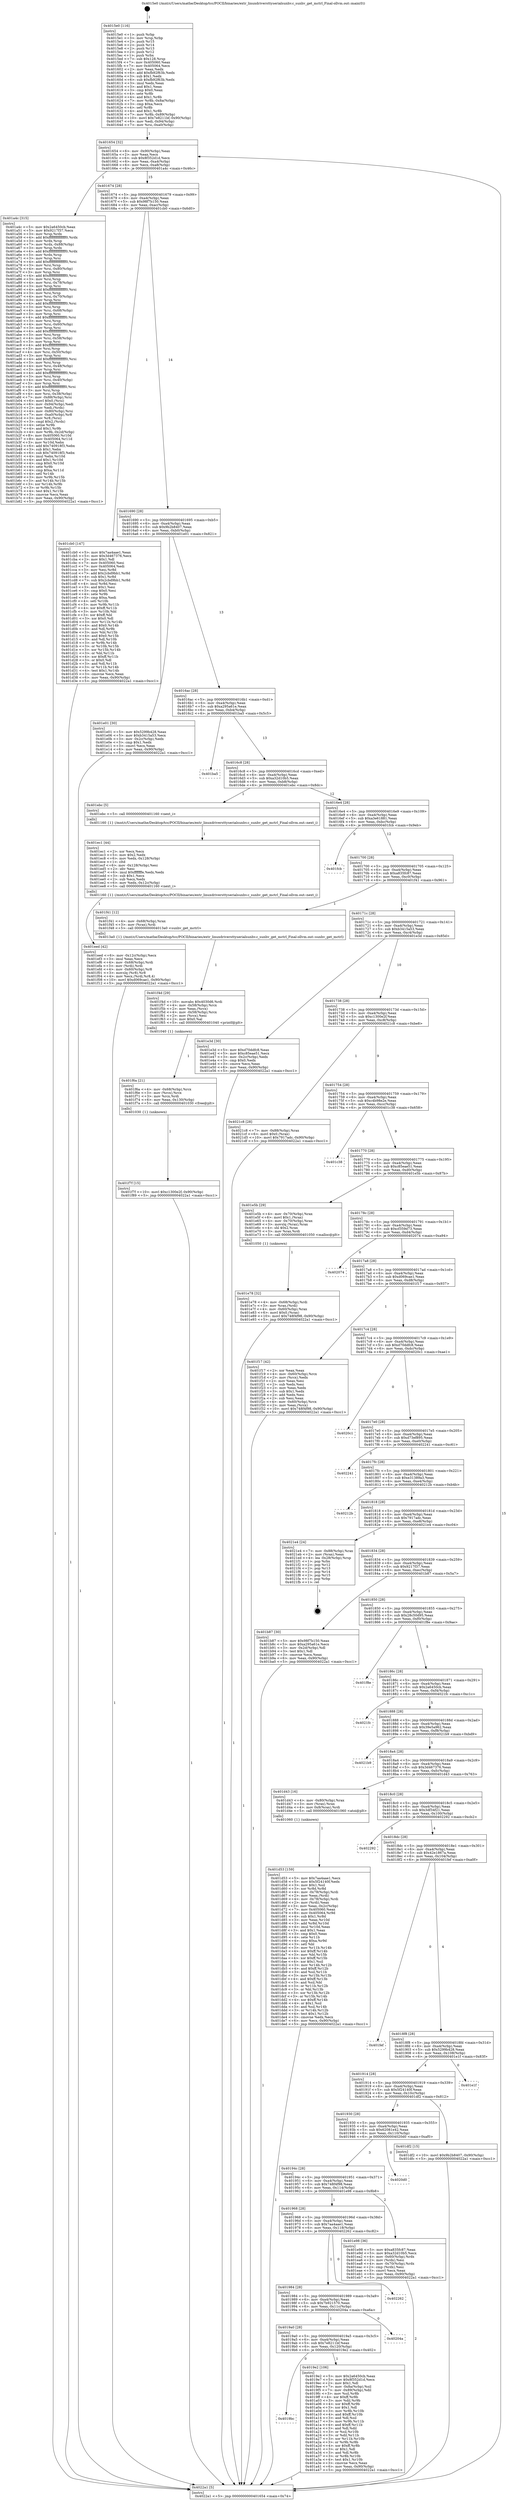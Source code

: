 digraph "0x4015e0" {
  label = "0x4015e0 (/mnt/c/Users/mathe/Desktop/tcc/POCII/binaries/extr_linuxdriversttyserialsunhv.c_sunhv_get_mctrl_Final-ollvm.out::main(0))"
  labelloc = "t"
  node[shape=record]

  Entry [label="",width=0.3,height=0.3,shape=circle,fillcolor=black,style=filled]
  "0x401654" [label="{
     0x401654 [32]\l
     | [instrs]\l
     &nbsp;&nbsp;0x401654 \<+6\>: mov -0x90(%rbp),%eax\l
     &nbsp;&nbsp;0x40165a \<+2\>: mov %eax,%ecx\l
     &nbsp;&nbsp;0x40165c \<+6\>: sub $0x8f352d1d,%ecx\l
     &nbsp;&nbsp;0x401662 \<+6\>: mov %eax,-0xa4(%rbp)\l
     &nbsp;&nbsp;0x401668 \<+6\>: mov %ecx,-0xa8(%rbp)\l
     &nbsp;&nbsp;0x40166e \<+6\>: je 0000000000401a4c \<main+0x46c\>\l
  }"]
  "0x401a4c" [label="{
     0x401a4c [315]\l
     | [instrs]\l
     &nbsp;&nbsp;0x401a4c \<+5\>: mov $0x2a6450cb,%eax\l
     &nbsp;&nbsp;0x401a51 \<+5\>: mov $0x9217f37,%ecx\l
     &nbsp;&nbsp;0x401a56 \<+3\>: mov %rsp,%rdx\l
     &nbsp;&nbsp;0x401a59 \<+4\>: add $0xfffffffffffffff0,%rdx\l
     &nbsp;&nbsp;0x401a5d \<+3\>: mov %rdx,%rsp\l
     &nbsp;&nbsp;0x401a60 \<+7\>: mov %rdx,-0x88(%rbp)\l
     &nbsp;&nbsp;0x401a67 \<+3\>: mov %rsp,%rdx\l
     &nbsp;&nbsp;0x401a6a \<+4\>: add $0xfffffffffffffff0,%rdx\l
     &nbsp;&nbsp;0x401a6e \<+3\>: mov %rdx,%rsp\l
     &nbsp;&nbsp;0x401a71 \<+3\>: mov %rsp,%rsi\l
     &nbsp;&nbsp;0x401a74 \<+4\>: add $0xfffffffffffffff0,%rsi\l
     &nbsp;&nbsp;0x401a78 \<+3\>: mov %rsi,%rsp\l
     &nbsp;&nbsp;0x401a7b \<+4\>: mov %rsi,-0x80(%rbp)\l
     &nbsp;&nbsp;0x401a7f \<+3\>: mov %rsp,%rsi\l
     &nbsp;&nbsp;0x401a82 \<+4\>: add $0xfffffffffffffff0,%rsi\l
     &nbsp;&nbsp;0x401a86 \<+3\>: mov %rsi,%rsp\l
     &nbsp;&nbsp;0x401a89 \<+4\>: mov %rsi,-0x78(%rbp)\l
     &nbsp;&nbsp;0x401a8d \<+3\>: mov %rsp,%rsi\l
     &nbsp;&nbsp;0x401a90 \<+4\>: add $0xfffffffffffffff0,%rsi\l
     &nbsp;&nbsp;0x401a94 \<+3\>: mov %rsi,%rsp\l
     &nbsp;&nbsp;0x401a97 \<+4\>: mov %rsi,-0x70(%rbp)\l
     &nbsp;&nbsp;0x401a9b \<+3\>: mov %rsp,%rsi\l
     &nbsp;&nbsp;0x401a9e \<+4\>: add $0xfffffffffffffff0,%rsi\l
     &nbsp;&nbsp;0x401aa2 \<+3\>: mov %rsi,%rsp\l
     &nbsp;&nbsp;0x401aa5 \<+4\>: mov %rsi,-0x68(%rbp)\l
     &nbsp;&nbsp;0x401aa9 \<+3\>: mov %rsp,%rsi\l
     &nbsp;&nbsp;0x401aac \<+4\>: add $0xfffffffffffffff0,%rsi\l
     &nbsp;&nbsp;0x401ab0 \<+3\>: mov %rsi,%rsp\l
     &nbsp;&nbsp;0x401ab3 \<+4\>: mov %rsi,-0x60(%rbp)\l
     &nbsp;&nbsp;0x401ab7 \<+3\>: mov %rsp,%rsi\l
     &nbsp;&nbsp;0x401aba \<+4\>: add $0xfffffffffffffff0,%rsi\l
     &nbsp;&nbsp;0x401abe \<+3\>: mov %rsi,%rsp\l
     &nbsp;&nbsp;0x401ac1 \<+4\>: mov %rsi,-0x58(%rbp)\l
     &nbsp;&nbsp;0x401ac5 \<+3\>: mov %rsp,%rsi\l
     &nbsp;&nbsp;0x401ac8 \<+4\>: add $0xfffffffffffffff0,%rsi\l
     &nbsp;&nbsp;0x401acc \<+3\>: mov %rsi,%rsp\l
     &nbsp;&nbsp;0x401acf \<+4\>: mov %rsi,-0x50(%rbp)\l
     &nbsp;&nbsp;0x401ad3 \<+3\>: mov %rsp,%rsi\l
     &nbsp;&nbsp;0x401ad6 \<+4\>: add $0xfffffffffffffff0,%rsi\l
     &nbsp;&nbsp;0x401ada \<+3\>: mov %rsi,%rsp\l
     &nbsp;&nbsp;0x401add \<+4\>: mov %rsi,-0x48(%rbp)\l
     &nbsp;&nbsp;0x401ae1 \<+3\>: mov %rsp,%rsi\l
     &nbsp;&nbsp;0x401ae4 \<+4\>: add $0xfffffffffffffff0,%rsi\l
     &nbsp;&nbsp;0x401ae8 \<+3\>: mov %rsi,%rsp\l
     &nbsp;&nbsp;0x401aeb \<+4\>: mov %rsi,-0x40(%rbp)\l
     &nbsp;&nbsp;0x401aef \<+3\>: mov %rsp,%rsi\l
     &nbsp;&nbsp;0x401af2 \<+4\>: add $0xfffffffffffffff0,%rsi\l
     &nbsp;&nbsp;0x401af6 \<+3\>: mov %rsi,%rsp\l
     &nbsp;&nbsp;0x401af9 \<+4\>: mov %rsi,-0x38(%rbp)\l
     &nbsp;&nbsp;0x401afd \<+7\>: mov -0x88(%rbp),%rsi\l
     &nbsp;&nbsp;0x401b04 \<+6\>: movl $0x0,(%rsi)\l
     &nbsp;&nbsp;0x401b0a \<+6\>: mov -0x94(%rbp),%edi\l
     &nbsp;&nbsp;0x401b10 \<+2\>: mov %edi,(%rdx)\l
     &nbsp;&nbsp;0x401b12 \<+4\>: mov -0x80(%rbp),%rsi\l
     &nbsp;&nbsp;0x401b16 \<+7\>: mov -0xa0(%rbp),%r8\l
     &nbsp;&nbsp;0x401b1d \<+3\>: mov %r8,(%rsi)\l
     &nbsp;&nbsp;0x401b20 \<+3\>: cmpl $0x2,(%rdx)\l
     &nbsp;&nbsp;0x401b23 \<+4\>: setne %r9b\l
     &nbsp;&nbsp;0x401b27 \<+4\>: and $0x1,%r9b\l
     &nbsp;&nbsp;0x401b2b \<+4\>: mov %r9b,-0x2d(%rbp)\l
     &nbsp;&nbsp;0x401b2f \<+8\>: mov 0x405060,%r10d\l
     &nbsp;&nbsp;0x401b37 \<+8\>: mov 0x405064,%r11d\l
     &nbsp;&nbsp;0x401b3f \<+3\>: mov %r10d,%ebx\l
     &nbsp;&nbsp;0x401b42 \<+6\>: add $0x740918f3,%ebx\l
     &nbsp;&nbsp;0x401b48 \<+3\>: sub $0x1,%ebx\l
     &nbsp;&nbsp;0x401b4b \<+6\>: sub $0x740918f3,%ebx\l
     &nbsp;&nbsp;0x401b51 \<+4\>: imul %ebx,%r10d\l
     &nbsp;&nbsp;0x401b55 \<+4\>: and $0x1,%r10d\l
     &nbsp;&nbsp;0x401b59 \<+4\>: cmp $0x0,%r10d\l
     &nbsp;&nbsp;0x401b5d \<+4\>: sete %r9b\l
     &nbsp;&nbsp;0x401b61 \<+4\>: cmp $0xa,%r11d\l
     &nbsp;&nbsp;0x401b65 \<+4\>: setl %r14b\l
     &nbsp;&nbsp;0x401b69 \<+3\>: mov %r9b,%r15b\l
     &nbsp;&nbsp;0x401b6c \<+3\>: and %r14b,%r15b\l
     &nbsp;&nbsp;0x401b6f \<+3\>: xor %r14b,%r9b\l
     &nbsp;&nbsp;0x401b72 \<+3\>: or %r9b,%r15b\l
     &nbsp;&nbsp;0x401b75 \<+4\>: test $0x1,%r15b\l
     &nbsp;&nbsp;0x401b79 \<+3\>: cmovne %ecx,%eax\l
     &nbsp;&nbsp;0x401b7c \<+6\>: mov %eax,-0x90(%rbp)\l
     &nbsp;&nbsp;0x401b82 \<+5\>: jmp 00000000004022a1 \<main+0xcc1\>\l
  }"]
  "0x401674" [label="{
     0x401674 [28]\l
     | [instrs]\l
     &nbsp;&nbsp;0x401674 \<+5\>: jmp 0000000000401679 \<main+0x99\>\l
     &nbsp;&nbsp;0x401679 \<+6\>: mov -0xa4(%rbp),%eax\l
     &nbsp;&nbsp;0x40167f \<+5\>: sub $0x98f7b150,%eax\l
     &nbsp;&nbsp;0x401684 \<+6\>: mov %eax,-0xac(%rbp)\l
     &nbsp;&nbsp;0x40168a \<+6\>: je 0000000000401cb0 \<main+0x6d0\>\l
  }"]
  Exit [label="",width=0.3,height=0.3,shape=circle,fillcolor=black,style=filled,peripheries=2]
  "0x401cb0" [label="{
     0x401cb0 [147]\l
     | [instrs]\l
     &nbsp;&nbsp;0x401cb0 \<+5\>: mov $0x7aa4aae1,%eax\l
     &nbsp;&nbsp;0x401cb5 \<+5\>: mov $0x3d467376,%ecx\l
     &nbsp;&nbsp;0x401cba \<+2\>: mov $0x1,%dl\l
     &nbsp;&nbsp;0x401cbc \<+7\>: mov 0x405060,%esi\l
     &nbsp;&nbsp;0x401cc3 \<+7\>: mov 0x405064,%edi\l
     &nbsp;&nbsp;0x401cca \<+3\>: mov %esi,%r8d\l
     &nbsp;&nbsp;0x401ccd \<+7\>: add $0x2cbd9bb1,%r8d\l
     &nbsp;&nbsp;0x401cd4 \<+4\>: sub $0x1,%r8d\l
     &nbsp;&nbsp;0x401cd8 \<+7\>: sub $0x2cbd9bb1,%r8d\l
     &nbsp;&nbsp;0x401cdf \<+4\>: imul %r8d,%esi\l
     &nbsp;&nbsp;0x401ce3 \<+3\>: and $0x1,%esi\l
     &nbsp;&nbsp;0x401ce6 \<+3\>: cmp $0x0,%esi\l
     &nbsp;&nbsp;0x401ce9 \<+4\>: sete %r9b\l
     &nbsp;&nbsp;0x401ced \<+3\>: cmp $0xa,%edi\l
     &nbsp;&nbsp;0x401cf0 \<+4\>: setl %r10b\l
     &nbsp;&nbsp;0x401cf4 \<+3\>: mov %r9b,%r11b\l
     &nbsp;&nbsp;0x401cf7 \<+4\>: xor $0xff,%r11b\l
     &nbsp;&nbsp;0x401cfb \<+3\>: mov %r10b,%bl\l
     &nbsp;&nbsp;0x401cfe \<+3\>: xor $0xff,%bl\l
     &nbsp;&nbsp;0x401d01 \<+3\>: xor $0x0,%dl\l
     &nbsp;&nbsp;0x401d04 \<+3\>: mov %r11b,%r14b\l
     &nbsp;&nbsp;0x401d07 \<+4\>: and $0x0,%r14b\l
     &nbsp;&nbsp;0x401d0b \<+3\>: and %dl,%r9b\l
     &nbsp;&nbsp;0x401d0e \<+3\>: mov %bl,%r15b\l
     &nbsp;&nbsp;0x401d11 \<+4\>: and $0x0,%r15b\l
     &nbsp;&nbsp;0x401d15 \<+3\>: and %dl,%r10b\l
     &nbsp;&nbsp;0x401d18 \<+3\>: or %r9b,%r14b\l
     &nbsp;&nbsp;0x401d1b \<+3\>: or %r10b,%r15b\l
     &nbsp;&nbsp;0x401d1e \<+3\>: xor %r15b,%r14b\l
     &nbsp;&nbsp;0x401d21 \<+3\>: or %bl,%r11b\l
     &nbsp;&nbsp;0x401d24 \<+4\>: xor $0xff,%r11b\l
     &nbsp;&nbsp;0x401d28 \<+3\>: or $0x0,%dl\l
     &nbsp;&nbsp;0x401d2b \<+3\>: and %dl,%r11b\l
     &nbsp;&nbsp;0x401d2e \<+3\>: or %r11b,%r14b\l
     &nbsp;&nbsp;0x401d31 \<+4\>: test $0x1,%r14b\l
     &nbsp;&nbsp;0x401d35 \<+3\>: cmovne %ecx,%eax\l
     &nbsp;&nbsp;0x401d38 \<+6\>: mov %eax,-0x90(%rbp)\l
     &nbsp;&nbsp;0x401d3e \<+5\>: jmp 00000000004022a1 \<main+0xcc1\>\l
  }"]
  "0x401690" [label="{
     0x401690 [28]\l
     | [instrs]\l
     &nbsp;&nbsp;0x401690 \<+5\>: jmp 0000000000401695 \<main+0xb5\>\l
     &nbsp;&nbsp;0x401695 \<+6\>: mov -0xa4(%rbp),%eax\l
     &nbsp;&nbsp;0x40169b \<+5\>: sub $0x9b2b8407,%eax\l
     &nbsp;&nbsp;0x4016a0 \<+6\>: mov %eax,-0xb0(%rbp)\l
     &nbsp;&nbsp;0x4016a6 \<+6\>: je 0000000000401e01 \<main+0x821\>\l
  }"]
  "0x401f7f" [label="{
     0x401f7f [15]\l
     | [instrs]\l
     &nbsp;&nbsp;0x401f7f \<+10\>: movl $0xc1300e2f,-0x90(%rbp)\l
     &nbsp;&nbsp;0x401f89 \<+5\>: jmp 00000000004022a1 \<main+0xcc1\>\l
  }"]
  "0x401e01" [label="{
     0x401e01 [30]\l
     | [instrs]\l
     &nbsp;&nbsp;0x401e01 \<+5\>: mov $0x5299b428,%eax\l
     &nbsp;&nbsp;0x401e06 \<+5\>: mov $0xb3415a53,%ecx\l
     &nbsp;&nbsp;0x401e0b \<+3\>: mov -0x2c(%rbp),%edx\l
     &nbsp;&nbsp;0x401e0e \<+3\>: cmp $0x1,%edx\l
     &nbsp;&nbsp;0x401e11 \<+3\>: cmovl %ecx,%eax\l
     &nbsp;&nbsp;0x401e14 \<+6\>: mov %eax,-0x90(%rbp)\l
     &nbsp;&nbsp;0x401e1a \<+5\>: jmp 00000000004022a1 \<main+0xcc1\>\l
  }"]
  "0x4016ac" [label="{
     0x4016ac [28]\l
     | [instrs]\l
     &nbsp;&nbsp;0x4016ac \<+5\>: jmp 00000000004016b1 \<main+0xd1\>\l
     &nbsp;&nbsp;0x4016b1 \<+6\>: mov -0xa4(%rbp),%eax\l
     &nbsp;&nbsp;0x4016b7 \<+5\>: sub $0xa295a61e,%eax\l
     &nbsp;&nbsp;0x4016bc \<+6\>: mov %eax,-0xb4(%rbp)\l
     &nbsp;&nbsp;0x4016c2 \<+6\>: je 0000000000401ba5 \<main+0x5c5\>\l
  }"]
  "0x401f6a" [label="{
     0x401f6a [21]\l
     | [instrs]\l
     &nbsp;&nbsp;0x401f6a \<+4\>: mov -0x68(%rbp),%rcx\l
     &nbsp;&nbsp;0x401f6e \<+3\>: mov (%rcx),%rcx\l
     &nbsp;&nbsp;0x401f71 \<+3\>: mov %rcx,%rdi\l
     &nbsp;&nbsp;0x401f74 \<+6\>: mov %eax,-0x130(%rbp)\l
     &nbsp;&nbsp;0x401f7a \<+5\>: call 0000000000401030 \<free@plt\>\l
     | [calls]\l
     &nbsp;&nbsp;0x401030 \{1\} (unknown)\l
  }"]
  "0x401ba5" [label="{
     0x401ba5\l
  }", style=dashed]
  "0x4016c8" [label="{
     0x4016c8 [28]\l
     | [instrs]\l
     &nbsp;&nbsp;0x4016c8 \<+5\>: jmp 00000000004016cd \<main+0xed\>\l
     &nbsp;&nbsp;0x4016cd \<+6\>: mov -0xa4(%rbp),%eax\l
     &nbsp;&nbsp;0x4016d3 \<+5\>: sub $0xa32d10b5,%eax\l
     &nbsp;&nbsp;0x4016d8 \<+6\>: mov %eax,-0xb8(%rbp)\l
     &nbsp;&nbsp;0x4016de \<+6\>: je 0000000000401ebc \<main+0x8dc\>\l
  }"]
  "0x401f4d" [label="{
     0x401f4d [29]\l
     | [instrs]\l
     &nbsp;&nbsp;0x401f4d \<+10\>: movabs $0x4030d6,%rdi\l
     &nbsp;&nbsp;0x401f57 \<+4\>: mov -0x58(%rbp),%rcx\l
     &nbsp;&nbsp;0x401f5b \<+2\>: mov %eax,(%rcx)\l
     &nbsp;&nbsp;0x401f5d \<+4\>: mov -0x58(%rbp),%rcx\l
     &nbsp;&nbsp;0x401f61 \<+2\>: mov (%rcx),%esi\l
     &nbsp;&nbsp;0x401f63 \<+2\>: mov $0x0,%al\l
     &nbsp;&nbsp;0x401f65 \<+5\>: call 0000000000401040 \<printf@plt\>\l
     | [calls]\l
     &nbsp;&nbsp;0x401040 \{1\} (unknown)\l
  }"]
  "0x401ebc" [label="{
     0x401ebc [5]\l
     | [instrs]\l
     &nbsp;&nbsp;0x401ebc \<+5\>: call 0000000000401160 \<next_i\>\l
     | [calls]\l
     &nbsp;&nbsp;0x401160 \{1\} (/mnt/c/Users/mathe/Desktop/tcc/POCII/binaries/extr_linuxdriversttyserialsunhv.c_sunhv_get_mctrl_Final-ollvm.out::next_i)\l
  }"]
  "0x4016e4" [label="{
     0x4016e4 [28]\l
     | [instrs]\l
     &nbsp;&nbsp;0x4016e4 \<+5\>: jmp 00000000004016e9 \<main+0x109\>\l
     &nbsp;&nbsp;0x4016e9 \<+6\>: mov -0xa4(%rbp),%eax\l
     &nbsp;&nbsp;0x4016ef \<+5\>: sub $0xa3e61881,%eax\l
     &nbsp;&nbsp;0x4016f4 \<+6\>: mov %eax,-0xbc(%rbp)\l
     &nbsp;&nbsp;0x4016fa \<+6\>: je 0000000000401fcb \<main+0x9eb\>\l
  }"]
  "0x401eed" [label="{
     0x401eed [42]\l
     | [instrs]\l
     &nbsp;&nbsp;0x401eed \<+6\>: mov -0x12c(%rbp),%ecx\l
     &nbsp;&nbsp;0x401ef3 \<+3\>: imul %eax,%ecx\l
     &nbsp;&nbsp;0x401ef6 \<+4\>: mov -0x68(%rbp),%rdi\l
     &nbsp;&nbsp;0x401efa \<+3\>: mov (%rdi),%rdi\l
     &nbsp;&nbsp;0x401efd \<+4\>: mov -0x60(%rbp),%r8\l
     &nbsp;&nbsp;0x401f01 \<+3\>: movslq (%r8),%r8\l
     &nbsp;&nbsp;0x401f04 \<+4\>: mov %ecx,(%rdi,%r8,4)\l
     &nbsp;&nbsp;0x401f08 \<+10\>: movl $0xd069cae1,-0x90(%rbp)\l
     &nbsp;&nbsp;0x401f12 \<+5\>: jmp 00000000004022a1 \<main+0xcc1\>\l
  }"]
  "0x401fcb" [label="{
     0x401fcb\l
  }", style=dashed]
  "0x401700" [label="{
     0x401700 [28]\l
     | [instrs]\l
     &nbsp;&nbsp;0x401700 \<+5\>: jmp 0000000000401705 \<main+0x125\>\l
     &nbsp;&nbsp;0x401705 \<+6\>: mov -0xa4(%rbp),%eax\l
     &nbsp;&nbsp;0x40170b \<+5\>: sub $0xa835fc87,%eax\l
     &nbsp;&nbsp;0x401710 \<+6\>: mov %eax,-0xc0(%rbp)\l
     &nbsp;&nbsp;0x401716 \<+6\>: je 0000000000401f41 \<main+0x961\>\l
  }"]
  "0x401ec1" [label="{
     0x401ec1 [44]\l
     | [instrs]\l
     &nbsp;&nbsp;0x401ec1 \<+2\>: xor %ecx,%ecx\l
     &nbsp;&nbsp;0x401ec3 \<+5\>: mov $0x2,%edx\l
     &nbsp;&nbsp;0x401ec8 \<+6\>: mov %edx,-0x128(%rbp)\l
     &nbsp;&nbsp;0x401ece \<+1\>: cltd\l
     &nbsp;&nbsp;0x401ecf \<+6\>: mov -0x128(%rbp),%esi\l
     &nbsp;&nbsp;0x401ed5 \<+2\>: idiv %esi\l
     &nbsp;&nbsp;0x401ed7 \<+6\>: imul $0xfffffffe,%edx,%edx\l
     &nbsp;&nbsp;0x401edd \<+3\>: sub $0x1,%ecx\l
     &nbsp;&nbsp;0x401ee0 \<+2\>: sub %ecx,%edx\l
     &nbsp;&nbsp;0x401ee2 \<+6\>: mov %edx,-0x12c(%rbp)\l
     &nbsp;&nbsp;0x401ee8 \<+5\>: call 0000000000401160 \<next_i\>\l
     | [calls]\l
     &nbsp;&nbsp;0x401160 \{1\} (/mnt/c/Users/mathe/Desktop/tcc/POCII/binaries/extr_linuxdriversttyserialsunhv.c_sunhv_get_mctrl_Final-ollvm.out::next_i)\l
  }"]
  "0x401f41" [label="{
     0x401f41 [12]\l
     | [instrs]\l
     &nbsp;&nbsp;0x401f41 \<+4\>: mov -0x68(%rbp),%rax\l
     &nbsp;&nbsp;0x401f45 \<+3\>: mov (%rax),%rdi\l
     &nbsp;&nbsp;0x401f48 \<+5\>: call 00000000004013a0 \<sunhv_get_mctrl\>\l
     | [calls]\l
     &nbsp;&nbsp;0x4013a0 \{1\} (/mnt/c/Users/mathe/Desktop/tcc/POCII/binaries/extr_linuxdriversttyserialsunhv.c_sunhv_get_mctrl_Final-ollvm.out::sunhv_get_mctrl)\l
  }"]
  "0x40171c" [label="{
     0x40171c [28]\l
     | [instrs]\l
     &nbsp;&nbsp;0x40171c \<+5\>: jmp 0000000000401721 \<main+0x141\>\l
     &nbsp;&nbsp;0x401721 \<+6\>: mov -0xa4(%rbp),%eax\l
     &nbsp;&nbsp;0x401727 \<+5\>: sub $0xb3415a53,%eax\l
     &nbsp;&nbsp;0x40172c \<+6\>: mov %eax,-0xc4(%rbp)\l
     &nbsp;&nbsp;0x401732 \<+6\>: je 0000000000401e3d \<main+0x85d\>\l
  }"]
  "0x401e78" [label="{
     0x401e78 [32]\l
     | [instrs]\l
     &nbsp;&nbsp;0x401e78 \<+4\>: mov -0x68(%rbp),%rdi\l
     &nbsp;&nbsp;0x401e7c \<+3\>: mov %rax,(%rdi)\l
     &nbsp;&nbsp;0x401e7f \<+4\>: mov -0x60(%rbp),%rax\l
     &nbsp;&nbsp;0x401e83 \<+6\>: movl $0x0,(%rax)\l
     &nbsp;&nbsp;0x401e89 \<+10\>: movl $0x748f4f98,-0x90(%rbp)\l
     &nbsp;&nbsp;0x401e93 \<+5\>: jmp 00000000004022a1 \<main+0xcc1\>\l
  }"]
  "0x401e3d" [label="{
     0x401e3d [30]\l
     | [instrs]\l
     &nbsp;&nbsp;0x401e3d \<+5\>: mov $0xd70ddfc8,%eax\l
     &nbsp;&nbsp;0x401e42 \<+5\>: mov $0xc85eae51,%ecx\l
     &nbsp;&nbsp;0x401e47 \<+3\>: mov -0x2c(%rbp),%edx\l
     &nbsp;&nbsp;0x401e4a \<+3\>: cmp $0x0,%edx\l
     &nbsp;&nbsp;0x401e4d \<+3\>: cmove %ecx,%eax\l
     &nbsp;&nbsp;0x401e50 \<+6\>: mov %eax,-0x90(%rbp)\l
     &nbsp;&nbsp;0x401e56 \<+5\>: jmp 00000000004022a1 \<main+0xcc1\>\l
  }"]
  "0x401738" [label="{
     0x401738 [28]\l
     | [instrs]\l
     &nbsp;&nbsp;0x401738 \<+5\>: jmp 000000000040173d \<main+0x15d\>\l
     &nbsp;&nbsp;0x40173d \<+6\>: mov -0xa4(%rbp),%eax\l
     &nbsp;&nbsp;0x401743 \<+5\>: sub $0xc1300e2f,%eax\l
     &nbsp;&nbsp;0x401748 \<+6\>: mov %eax,-0xc8(%rbp)\l
     &nbsp;&nbsp;0x40174e \<+6\>: je 00000000004021c8 \<main+0xbe8\>\l
  }"]
  "0x401d53" [label="{
     0x401d53 [159]\l
     | [instrs]\l
     &nbsp;&nbsp;0x401d53 \<+5\>: mov $0x7aa4aae1,%ecx\l
     &nbsp;&nbsp;0x401d58 \<+5\>: mov $0x5f24140f,%edx\l
     &nbsp;&nbsp;0x401d5d \<+3\>: mov $0x1,%sil\l
     &nbsp;&nbsp;0x401d60 \<+3\>: xor %r8d,%r8d\l
     &nbsp;&nbsp;0x401d63 \<+4\>: mov -0x78(%rbp),%rdi\l
     &nbsp;&nbsp;0x401d67 \<+2\>: mov %eax,(%rdi)\l
     &nbsp;&nbsp;0x401d69 \<+4\>: mov -0x78(%rbp),%rdi\l
     &nbsp;&nbsp;0x401d6d \<+2\>: mov (%rdi),%eax\l
     &nbsp;&nbsp;0x401d6f \<+3\>: mov %eax,-0x2c(%rbp)\l
     &nbsp;&nbsp;0x401d72 \<+7\>: mov 0x405060,%eax\l
     &nbsp;&nbsp;0x401d79 \<+8\>: mov 0x405064,%r9d\l
     &nbsp;&nbsp;0x401d81 \<+4\>: sub $0x1,%r8d\l
     &nbsp;&nbsp;0x401d85 \<+3\>: mov %eax,%r10d\l
     &nbsp;&nbsp;0x401d88 \<+3\>: add %r8d,%r10d\l
     &nbsp;&nbsp;0x401d8b \<+4\>: imul %r10d,%eax\l
     &nbsp;&nbsp;0x401d8f \<+3\>: and $0x1,%eax\l
     &nbsp;&nbsp;0x401d92 \<+3\>: cmp $0x0,%eax\l
     &nbsp;&nbsp;0x401d95 \<+4\>: sete %r11b\l
     &nbsp;&nbsp;0x401d99 \<+4\>: cmp $0xa,%r9d\l
     &nbsp;&nbsp;0x401d9d \<+3\>: setl %bl\l
     &nbsp;&nbsp;0x401da0 \<+3\>: mov %r11b,%r14b\l
     &nbsp;&nbsp;0x401da3 \<+4\>: xor $0xff,%r14b\l
     &nbsp;&nbsp;0x401da7 \<+3\>: mov %bl,%r15b\l
     &nbsp;&nbsp;0x401daa \<+4\>: xor $0xff,%r15b\l
     &nbsp;&nbsp;0x401dae \<+4\>: xor $0x1,%sil\l
     &nbsp;&nbsp;0x401db2 \<+3\>: mov %r14b,%r12b\l
     &nbsp;&nbsp;0x401db5 \<+4\>: and $0xff,%r12b\l
     &nbsp;&nbsp;0x401db9 \<+3\>: and %sil,%r11b\l
     &nbsp;&nbsp;0x401dbc \<+3\>: mov %r15b,%r13b\l
     &nbsp;&nbsp;0x401dbf \<+4\>: and $0xff,%r13b\l
     &nbsp;&nbsp;0x401dc3 \<+3\>: and %sil,%bl\l
     &nbsp;&nbsp;0x401dc6 \<+3\>: or %r11b,%r12b\l
     &nbsp;&nbsp;0x401dc9 \<+3\>: or %bl,%r13b\l
     &nbsp;&nbsp;0x401dcc \<+3\>: xor %r13b,%r12b\l
     &nbsp;&nbsp;0x401dcf \<+3\>: or %r15b,%r14b\l
     &nbsp;&nbsp;0x401dd2 \<+4\>: xor $0xff,%r14b\l
     &nbsp;&nbsp;0x401dd6 \<+4\>: or $0x1,%sil\l
     &nbsp;&nbsp;0x401dda \<+3\>: and %sil,%r14b\l
     &nbsp;&nbsp;0x401ddd \<+3\>: or %r14b,%r12b\l
     &nbsp;&nbsp;0x401de0 \<+4\>: test $0x1,%r12b\l
     &nbsp;&nbsp;0x401de4 \<+3\>: cmovne %edx,%ecx\l
     &nbsp;&nbsp;0x401de7 \<+6\>: mov %ecx,-0x90(%rbp)\l
     &nbsp;&nbsp;0x401ded \<+5\>: jmp 00000000004022a1 \<main+0xcc1\>\l
  }"]
  "0x4021c8" [label="{
     0x4021c8 [28]\l
     | [instrs]\l
     &nbsp;&nbsp;0x4021c8 \<+7\>: mov -0x88(%rbp),%rax\l
     &nbsp;&nbsp;0x4021cf \<+6\>: movl $0x0,(%rax)\l
     &nbsp;&nbsp;0x4021d5 \<+10\>: movl $0x7917adc,-0x90(%rbp)\l
     &nbsp;&nbsp;0x4021df \<+5\>: jmp 00000000004022a1 \<main+0xcc1\>\l
  }"]
  "0x401754" [label="{
     0x401754 [28]\l
     | [instrs]\l
     &nbsp;&nbsp;0x401754 \<+5\>: jmp 0000000000401759 \<main+0x179\>\l
     &nbsp;&nbsp;0x401759 \<+6\>: mov -0xa4(%rbp),%eax\l
     &nbsp;&nbsp;0x40175f \<+5\>: sub $0xc4b98e2e,%eax\l
     &nbsp;&nbsp;0x401764 \<+6\>: mov %eax,-0xcc(%rbp)\l
     &nbsp;&nbsp;0x40176a \<+6\>: je 0000000000401c38 \<main+0x658\>\l
  }"]
  "0x4015e0" [label="{
     0x4015e0 [116]\l
     | [instrs]\l
     &nbsp;&nbsp;0x4015e0 \<+1\>: push %rbp\l
     &nbsp;&nbsp;0x4015e1 \<+3\>: mov %rsp,%rbp\l
     &nbsp;&nbsp;0x4015e4 \<+2\>: push %r15\l
     &nbsp;&nbsp;0x4015e6 \<+2\>: push %r14\l
     &nbsp;&nbsp;0x4015e8 \<+2\>: push %r13\l
     &nbsp;&nbsp;0x4015ea \<+2\>: push %r12\l
     &nbsp;&nbsp;0x4015ec \<+1\>: push %rbx\l
     &nbsp;&nbsp;0x4015ed \<+7\>: sub $0x128,%rsp\l
     &nbsp;&nbsp;0x4015f4 \<+7\>: mov 0x405060,%eax\l
     &nbsp;&nbsp;0x4015fb \<+7\>: mov 0x405064,%ecx\l
     &nbsp;&nbsp;0x401602 \<+2\>: mov %eax,%edx\l
     &nbsp;&nbsp;0x401604 \<+6\>: add $0xfb92f63b,%edx\l
     &nbsp;&nbsp;0x40160a \<+3\>: sub $0x1,%edx\l
     &nbsp;&nbsp;0x40160d \<+6\>: sub $0xfb92f63b,%edx\l
     &nbsp;&nbsp;0x401613 \<+3\>: imul %edx,%eax\l
     &nbsp;&nbsp;0x401616 \<+3\>: and $0x1,%eax\l
     &nbsp;&nbsp;0x401619 \<+3\>: cmp $0x0,%eax\l
     &nbsp;&nbsp;0x40161c \<+4\>: sete %r8b\l
     &nbsp;&nbsp;0x401620 \<+4\>: and $0x1,%r8b\l
     &nbsp;&nbsp;0x401624 \<+7\>: mov %r8b,-0x8a(%rbp)\l
     &nbsp;&nbsp;0x40162b \<+3\>: cmp $0xa,%ecx\l
     &nbsp;&nbsp;0x40162e \<+4\>: setl %r8b\l
     &nbsp;&nbsp;0x401632 \<+4\>: and $0x1,%r8b\l
     &nbsp;&nbsp;0x401636 \<+7\>: mov %r8b,-0x89(%rbp)\l
     &nbsp;&nbsp;0x40163d \<+10\>: movl $0x7e8211bf,-0x90(%rbp)\l
     &nbsp;&nbsp;0x401647 \<+6\>: mov %edi,-0x94(%rbp)\l
     &nbsp;&nbsp;0x40164d \<+7\>: mov %rsi,-0xa0(%rbp)\l
  }"]
  "0x401c38" [label="{
     0x401c38\l
  }", style=dashed]
  "0x401770" [label="{
     0x401770 [28]\l
     | [instrs]\l
     &nbsp;&nbsp;0x401770 \<+5\>: jmp 0000000000401775 \<main+0x195\>\l
     &nbsp;&nbsp;0x401775 \<+6\>: mov -0xa4(%rbp),%eax\l
     &nbsp;&nbsp;0x40177b \<+5\>: sub $0xc85eae51,%eax\l
     &nbsp;&nbsp;0x401780 \<+6\>: mov %eax,-0xd0(%rbp)\l
     &nbsp;&nbsp;0x401786 \<+6\>: je 0000000000401e5b \<main+0x87b\>\l
  }"]
  "0x4022a1" [label="{
     0x4022a1 [5]\l
     | [instrs]\l
     &nbsp;&nbsp;0x4022a1 \<+5\>: jmp 0000000000401654 \<main+0x74\>\l
  }"]
  "0x401e5b" [label="{
     0x401e5b [29]\l
     | [instrs]\l
     &nbsp;&nbsp;0x401e5b \<+4\>: mov -0x70(%rbp),%rax\l
     &nbsp;&nbsp;0x401e5f \<+6\>: movl $0x1,(%rax)\l
     &nbsp;&nbsp;0x401e65 \<+4\>: mov -0x70(%rbp),%rax\l
     &nbsp;&nbsp;0x401e69 \<+3\>: movslq (%rax),%rax\l
     &nbsp;&nbsp;0x401e6c \<+4\>: shl $0x2,%rax\l
     &nbsp;&nbsp;0x401e70 \<+3\>: mov %rax,%rdi\l
     &nbsp;&nbsp;0x401e73 \<+5\>: call 0000000000401050 \<malloc@plt\>\l
     | [calls]\l
     &nbsp;&nbsp;0x401050 \{1\} (unknown)\l
  }"]
  "0x40178c" [label="{
     0x40178c [28]\l
     | [instrs]\l
     &nbsp;&nbsp;0x40178c \<+5\>: jmp 0000000000401791 \<main+0x1b1\>\l
     &nbsp;&nbsp;0x401791 \<+6\>: mov -0xa4(%rbp),%eax\l
     &nbsp;&nbsp;0x401797 \<+5\>: sub $0xcf359d73,%eax\l
     &nbsp;&nbsp;0x40179c \<+6\>: mov %eax,-0xd4(%rbp)\l
     &nbsp;&nbsp;0x4017a2 \<+6\>: je 0000000000402074 \<main+0xa94\>\l
  }"]
  "0x4019bc" [label="{
     0x4019bc\l
  }", style=dashed]
  "0x402074" [label="{
     0x402074\l
  }", style=dashed]
  "0x4017a8" [label="{
     0x4017a8 [28]\l
     | [instrs]\l
     &nbsp;&nbsp;0x4017a8 \<+5\>: jmp 00000000004017ad \<main+0x1cd\>\l
     &nbsp;&nbsp;0x4017ad \<+6\>: mov -0xa4(%rbp),%eax\l
     &nbsp;&nbsp;0x4017b3 \<+5\>: sub $0xd069cae1,%eax\l
     &nbsp;&nbsp;0x4017b8 \<+6\>: mov %eax,-0xd8(%rbp)\l
     &nbsp;&nbsp;0x4017be \<+6\>: je 0000000000401f17 \<main+0x937\>\l
  }"]
  "0x4019e2" [label="{
     0x4019e2 [106]\l
     | [instrs]\l
     &nbsp;&nbsp;0x4019e2 \<+5\>: mov $0x2a6450cb,%eax\l
     &nbsp;&nbsp;0x4019e7 \<+5\>: mov $0x8f352d1d,%ecx\l
     &nbsp;&nbsp;0x4019ec \<+2\>: mov $0x1,%dl\l
     &nbsp;&nbsp;0x4019ee \<+7\>: mov -0x8a(%rbp),%sil\l
     &nbsp;&nbsp;0x4019f5 \<+7\>: mov -0x89(%rbp),%dil\l
     &nbsp;&nbsp;0x4019fc \<+3\>: mov %sil,%r8b\l
     &nbsp;&nbsp;0x4019ff \<+4\>: xor $0xff,%r8b\l
     &nbsp;&nbsp;0x401a03 \<+3\>: mov %dil,%r9b\l
     &nbsp;&nbsp;0x401a06 \<+4\>: xor $0xff,%r9b\l
     &nbsp;&nbsp;0x401a0a \<+3\>: xor $0x1,%dl\l
     &nbsp;&nbsp;0x401a0d \<+3\>: mov %r8b,%r10b\l
     &nbsp;&nbsp;0x401a10 \<+4\>: and $0xff,%r10b\l
     &nbsp;&nbsp;0x401a14 \<+3\>: and %dl,%sil\l
     &nbsp;&nbsp;0x401a17 \<+3\>: mov %r9b,%r11b\l
     &nbsp;&nbsp;0x401a1a \<+4\>: and $0xff,%r11b\l
     &nbsp;&nbsp;0x401a1e \<+3\>: and %dl,%dil\l
     &nbsp;&nbsp;0x401a21 \<+3\>: or %sil,%r10b\l
     &nbsp;&nbsp;0x401a24 \<+3\>: or %dil,%r11b\l
     &nbsp;&nbsp;0x401a27 \<+3\>: xor %r11b,%r10b\l
     &nbsp;&nbsp;0x401a2a \<+3\>: or %r9b,%r8b\l
     &nbsp;&nbsp;0x401a2d \<+4\>: xor $0xff,%r8b\l
     &nbsp;&nbsp;0x401a31 \<+3\>: or $0x1,%dl\l
     &nbsp;&nbsp;0x401a34 \<+3\>: and %dl,%r8b\l
     &nbsp;&nbsp;0x401a37 \<+3\>: or %r8b,%r10b\l
     &nbsp;&nbsp;0x401a3a \<+4\>: test $0x1,%r10b\l
     &nbsp;&nbsp;0x401a3e \<+3\>: cmovne %ecx,%eax\l
     &nbsp;&nbsp;0x401a41 \<+6\>: mov %eax,-0x90(%rbp)\l
     &nbsp;&nbsp;0x401a47 \<+5\>: jmp 00000000004022a1 \<main+0xcc1\>\l
  }"]
  "0x401f17" [label="{
     0x401f17 [42]\l
     | [instrs]\l
     &nbsp;&nbsp;0x401f17 \<+2\>: xor %eax,%eax\l
     &nbsp;&nbsp;0x401f19 \<+4\>: mov -0x60(%rbp),%rcx\l
     &nbsp;&nbsp;0x401f1d \<+2\>: mov (%rcx),%edx\l
     &nbsp;&nbsp;0x401f1f \<+2\>: mov %eax,%esi\l
     &nbsp;&nbsp;0x401f21 \<+2\>: sub %edx,%esi\l
     &nbsp;&nbsp;0x401f23 \<+2\>: mov %eax,%edx\l
     &nbsp;&nbsp;0x401f25 \<+3\>: sub $0x1,%edx\l
     &nbsp;&nbsp;0x401f28 \<+2\>: add %edx,%esi\l
     &nbsp;&nbsp;0x401f2a \<+2\>: sub %esi,%eax\l
     &nbsp;&nbsp;0x401f2c \<+4\>: mov -0x60(%rbp),%rcx\l
     &nbsp;&nbsp;0x401f30 \<+2\>: mov %eax,(%rcx)\l
     &nbsp;&nbsp;0x401f32 \<+10\>: movl $0x748f4f98,-0x90(%rbp)\l
     &nbsp;&nbsp;0x401f3c \<+5\>: jmp 00000000004022a1 \<main+0xcc1\>\l
  }"]
  "0x4017c4" [label="{
     0x4017c4 [28]\l
     | [instrs]\l
     &nbsp;&nbsp;0x4017c4 \<+5\>: jmp 00000000004017c9 \<main+0x1e9\>\l
     &nbsp;&nbsp;0x4017c9 \<+6\>: mov -0xa4(%rbp),%eax\l
     &nbsp;&nbsp;0x4017cf \<+5\>: sub $0xd70ddfc8,%eax\l
     &nbsp;&nbsp;0x4017d4 \<+6\>: mov %eax,-0xdc(%rbp)\l
     &nbsp;&nbsp;0x4017da \<+6\>: je 00000000004020c1 \<main+0xae1\>\l
  }"]
  "0x4019a0" [label="{
     0x4019a0 [28]\l
     | [instrs]\l
     &nbsp;&nbsp;0x4019a0 \<+5\>: jmp 00000000004019a5 \<main+0x3c5\>\l
     &nbsp;&nbsp;0x4019a5 \<+6\>: mov -0xa4(%rbp),%eax\l
     &nbsp;&nbsp;0x4019ab \<+5\>: sub $0x7e8211bf,%eax\l
     &nbsp;&nbsp;0x4019b0 \<+6\>: mov %eax,-0x120(%rbp)\l
     &nbsp;&nbsp;0x4019b6 \<+6\>: je 00000000004019e2 \<main+0x402\>\l
  }"]
  "0x4020c1" [label="{
     0x4020c1\l
  }", style=dashed]
  "0x4017e0" [label="{
     0x4017e0 [28]\l
     | [instrs]\l
     &nbsp;&nbsp;0x4017e0 \<+5\>: jmp 00000000004017e5 \<main+0x205\>\l
     &nbsp;&nbsp;0x4017e5 \<+6\>: mov -0xa4(%rbp),%eax\l
     &nbsp;&nbsp;0x4017eb \<+5\>: sub $0xd73ef895,%eax\l
     &nbsp;&nbsp;0x4017f0 \<+6\>: mov %eax,-0xe0(%rbp)\l
     &nbsp;&nbsp;0x4017f6 \<+6\>: je 0000000000402241 \<main+0xc61\>\l
  }"]
  "0x40204a" [label="{
     0x40204a\l
  }", style=dashed]
  "0x402241" [label="{
     0x402241\l
  }", style=dashed]
  "0x4017fc" [label="{
     0x4017fc [28]\l
     | [instrs]\l
     &nbsp;&nbsp;0x4017fc \<+5\>: jmp 0000000000401801 \<main+0x221\>\l
     &nbsp;&nbsp;0x401801 \<+6\>: mov -0xa4(%rbp),%eax\l
     &nbsp;&nbsp;0x401807 \<+5\>: sub $0xe31389a3,%eax\l
     &nbsp;&nbsp;0x40180c \<+6\>: mov %eax,-0xe4(%rbp)\l
     &nbsp;&nbsp;0x401812 \<+6\>: je 000000000040212b \<main+0xb4b\>\l
  }"]
  "0x401984" [label="{
     0x401984 [28]\l
     | [instrs]\l
     &nbsp;&nbsp;0x401984 \<+5\>: jmp 0000000000401989 \<main+0x3a9\>\l
     &nbsp;&nbsp;0x401989 \<+6\>: mov -0xa4(%rbp),%eax\l
     &nbsp;&nbsp;0x40198f \<+5\>: sub $0x7b921570,%eax\l
     &nbsp;&nbsp;0x401994 \<+6\>: mov %eax,-0x11c(%rbp)\l
     &nbsp;&nbsp;0x40199a \<+6\>: je 000000000040204a \<main+0xa6a\>\l
  }"]
  "0x40212b" [label="{
     0x40212b\l
  }", style=dashed]
  "0x401818" [label="{
     0x401818 [28]\l
     | [instrs]\l
     &nbsp;&nbsp;0x401818 \<+5\>: jmp 000000000040181d \<main+0x23d\>\l
     &nbsp;&nbsp;0x40181d \<+6\>: mov -0xa4(%rbp),%eax\l
     &nbsp;&nbsp;0x401823 \<+5\>: sub $0x7917adc,%eax\l
     &nbsp;&nbsp;0x401828 \<+6\>: mov %eax,-0xe8(%rbp)\l
     &nbsp;&nbsp;0x40182e \<+6\>: je 00000000004021e4 \<main+0xc04\>\l
  }"]
  "0x402262" [label="{
     0x402262\l
  }", style=dashed]
  "0x4021e4" [label="{
     0x4021e4 [24]\l
     | [instrs]\l
     &nbsp;&nbsp;0x4021e4 \<+7\>: mov -0x88(%rbp),%rax\l
     &nbsp;&nbsp;0x4021eb \<+2\>: mov (%rax),%eax\l
     &nbsp;&nbsp;0x4021ed \<+4\>: lea -0x28(%rbp),%rsp\l
     &nbsp;&nbsp;0x4021f1 \<+1\>: pop %rbx\l
     &nbsp;&nbsp;0x4021f2 \<+2\>: pop %r12\l
     &nbsp;&nbsp;0x4021f4 \<+2\>: pop %r13\l
     &nbsp;&nbsp;0x4021f6 \<+2\>: pop %r14\l
     &nbsp;&nbsp;0x4021f8 \<+2\>: pop %r15\l
     &nbsp;&nbsp;0x4021fa \<+1\>: pop %rbp\l
     &nbsp;&nbsp;0x4021fb \<+1\>: ret\l
  }"]
  "0x401834" [label="{
     0x401834 [28]\l
     | [instrs]\l
     &nbsp;&nbsp;0x401834 \<+5\>: jmp 0000000000401839 \<main+0x259\>\l
     &nbsp;&nbsp;0x401839 \<+6\>: mov -0xa4(%rbp),%eax\l
     &nbsp;&nbsp;0x40183f \<+5\>: sub $0x9217f37,%eax\l
     &nbsp;&nbsp;0x401844 \<+6\>: mov %eax,-0xec(%rbp)\l
     &nbsp;&nbsp;0x40184a \<+6\>: je 0000000000401b87 \<main+0x5a7\>\l
  }"]
  "0x401968" [label="{
     0x401968 [28]\l
     | [instrs]\l
     &nbsp;&nbsp;0x401968 \<+5\>: jmp 000000000040196d \<main+0x38d\>\l
     &nbsp;&nbsp;0x40196d \<+6\>: mov -0xa4(%rbp),%eax\l
     &nbsp;&nbsp;0x401973 \<+5\>: sub $0x7aa4aae1,%eax\l
     &nbsp;&nbsp;0x401978 \<+6\>: mov %eax,-0x118(%rbp)\l
     &nbsp;&nbsp;0x40197e \<+6\>: je 0000000000402262 \<main+0xc82\>\l
  }"]
  "0x401b87" [label="{
     0x401b87 [30]\l
     | [instrs]\l
     &nbsp;&nbsp;0x401b87 \<+5\>: mov $0x98f7b150,%eax\l
     &nbsp;&nbsp;0x401b8c \<+5\>: mov $0xa295a61e,%ecx\l
     &nbsp;&nbsp;0x401b91 \<+3\>: mov -0x2d(%rbp),%dl\l
     &nbsp;&nbsp;0x401b94 \<+3\>: test $0x1,%dl\l
     &nbsp;&nbsp;0x401b97 \<+3\>: cmovne %ecx,%eax\l
     &nbsp;&nbsp;0x401b9a \<+6\>: mov %eax,-0x90(%rbp)\l
     &nbsp;&nbsp;0x401ba0 \<+5\>: jmp 00000000004022a1 \<main+0xcc1\>\l
  }"]
  "0x401850" [label="{
     0x401850 [28]\l
     | [instrs]\l
     &nbsp;&nbsp;0x401850 \<+5\>: jmp 0000000000401855 \<main+0x275\>\l
     &nbsp;&nbsp;0x401855 \<+6\>: mov -0xa4(%rbp),%eax\l
     &nbsp;&nbsp;0x40185b \<+5\>: sub $0x28c50d95,%eax\l
     &nbsp;&nbsp;0x401860 \<+6\>: mov %eax,-0xf0(%rbp)\l
     &nbsp;&nbsp;0x401866 \<+6\>: je 0000000000401f8e \<main+0x9ae\>\l
  }"]
  "0x401e98" [label="{
     0x401e98 [36]\l
     | [instrs]\l
     &nbsp;&nbsp;0x401e98 \<+5\>: mov $0xa835fc87,%eax\l
     &nbsp;&nbsp;0x401e9d \<+5\>: mov $0xa32d10b5,%ecx\l
     &nbsp;&nbsp;0x401ea2 \<+4\>: mov -0x60(%rbp),%rdx\l
     &nbsp;&nbsp;0x401ea6 \<+2\>: mov (%rdx),%esi\l
     &nbsp;&nbsp;0x401ea8 \<+4\>: mov -0x70(%rbp),%rdx\l
     &nbsp;&nbsp;0x401eac \<+2\>: cmp (%rdx),%esi\l
     &nbsp;&nbsp;0x401eae \<+3\>: cmovl %ecx,%eax\l
     &nbsp;&nbsp;0x401eb1 \<+6\>: mov %eax,-0x90(%rbp)\l
     &nbsp;&nbsp;0x401eb7 \<+5\>: jmp 00000000004022a1 \<main+0xcc1\>\l
  }"]
  "0x401f8e" [label="{
     0x401f8e\l
  }", style=dashed]
  "0x40186c" [label="{
     0x40186c [28]\l
     | [instrs]\l
     &nbsp;&nbsp;0x40186c \<+5\>: jmp 0000000000401871 \<main+0x291\>\l
     &nbsp;&nbsp;0x401871 \<+6\>: mov -0xa4(%rbp),%eax\l
     &nbsp;&nbsp;0x401877 \<+5\>: sub $0x2a6450cb,%eax\l
     &nbsp;&nbsp;0x40187c \<+6\>: mov %eax,-0xf4(%rbp)\l
     &nbsp;&nbsp;0x401882 \<+6\>: je 00000000004021fc \<main+0xc1c\>\l
  }"]
  "0x40194c" [label="{
     0x40194c [28]\l
     | [instrs]\l
     &nbsp;&nbsp;0x40194c \<+5\>: jmp 0000000000401951 \<main+0x371\>\l
     &nbsp;&nbsp;0x401951 \<+6\>: mov -0xa4(%rbp),%eax\l
     &nbsp;&nbsp;0x401957 \<+5\>: sub $0x748f4f98,%eax\l
     &nbsp;&nbsp;0x40195c \<+6\>: mov %eax,-0x114(%rbp)\l
     &nbsp;&nbsp;0x401962 \<+6\>: je 0000000000401e98 \<main+0x8b8\>\l
  }"]
  "0x4021fc" [label="{
     0x4021fc\l
  }", style=dashed]
  "0x401888" [label="{
     0x401888 [28]\l
     | [instrs]\l
     &nbsp;&nbsp;0x401888 \<+5\>: jmp 000000000040188d \<main+0x2ad\>\l
     &nbsp;&nbsp;0x40188d \<+6\>: mov -0xa4(%rbp),%eax\l
     &nbsp;&nbsp;0x401893 \<+5\>: sub $0x39e5a962,%eax\l
     &nbsp;&nbsp;0x401898 \<+6\>: mov %eax,-0xf8(%rbp)\l
     &nbsp;&nbsp;0x40189e \<+6\>: je 00000000004021b9 \<main+0xbd9\>\l
  }"]
  "0x4020d0" [label="{
     0x4020d0\l
  }", style=dashed]
  "0x4021b9" [label="{
     0x4021b9\l
  }", style=dashed]
  "0x4018a4" [label="{
     0x4018a4 [28]\l
     | [instrs]\l
     &nbsp;&nbsp;0x4018a4 \<+5\>: jmp 00000000004018a9 \<main+0x2c9\>\l
     &nbsp;&nbsp;0x4018a9 \<+6\>: mov -0xa4(%rbp),%eax\l
     &nbsp;&nbsp;0x4018af \<+5\>: sub $0x3d467376,%eax\l
     &nbsp;&nbsp;0x4018b4 \<+6\>: mov %eax,-0xfc(%rbp)\l
     &nbsp;&nbsp;0x4018ba \<+6\>: je 0000000000401d43 \<main+0x763\>\l
  }"]
  "0x401930" [label="{
     0x401930 [28]\l
     | [instrs]\l
     &nbsp;&nbsp;0x401930 \<+5\>: jmp 0000000000401935 \<main+0x355\>\l
     &nbsp;&nbsp;0x401935 \<+6\>: mov -0xa4(%rbp),%eax\l
     &nbsp;&nbsp;0x40193b \<+5\>: sub $0x62081e42,%eax\l
     &nbsp;&nbsp;0x401940 \<+6\>: mov %eax,-0x110(%rbp)\l
     &nbsp;&nbsp;0x401946 \<+6\>: je 00000000004020d0 \<main+0xaf0\>\l
  }"]
  "0x401d43" [label="{
     0x401d43 [16]\l
     | [instrs]\l
     &nbsp;&nbsp;0x401d43 \<+4\>: mov -0x80(%rbp),%rax\l
     &nbsp;&nbsp;0x401d47 \<+3\>: mov (%rax),%rax\l
     &nbsp;&nbsp;0x401d4a \<+4\>: mov 0x8(%rax),%rdi\l
     &nbsp;&nbsp;0x401d4e \<+5\>: call 0000000000401060 \<atoi@plt\>\l
     | [calls]\l
     &nbsp;&nbsp;0x401060 \{1\} (unknown)\l
  }"]
  "0x4018c0" [label="{
     0x4018c0 [28]\l
     | [instrs]\l
     &nbsp;&nbsp;0x4018c0 \<+5\>: jmp 00000000004018c5 \<main+0x2e5\>\l
     &nbsp;&nbsp;0x4018c5 \<+6\>: mov -0xa4(%rbp),%eax\l
     &nbsp;&nbsp;0x4018cb \<+5\>: sub $0x3df34f21,%eax\l
     &nbsp;&nbsp;0x4018d0 \<+6\>: mov %eax,-0x100(%rbp)\l
     &nbsp;&nbsp;0x4018d6 \<+6\>: je 0000000000402292 \<main+0xcb2\>\l
  }"]
  "0x401df2" [label="{
     0x401df2 [15]\l
     | [instrs]\l
     &nbsp;&nbsp;0x401df2 \<+10\>: movl $0x9b2b8407,-0x90(%rbp)\l
     &nbsp;&nbsp;0x401dfc \<+5\>: jmp 00000000004022a1 \<main+0xcc1\>\l
  }"]
  "0x402292" [label="{
     0x402292\l
  }", style=dashed]
  "0x4018dc" [label="{
     0x4018dc [28]\l
     | [instrs]\l
     &nbsp;&nbsp;0x4018dc \<+5\>: jmp 00000000004018e1 \<main+0x301\>\l
     &nbsp;&nbsp;0x4018e1 \<+6\>: mov -0xa4(%rbp),%eax\l
     &nbsp;&nbsp;0x4018e7 \<+5\>: sub $0x42e1867a,%eax\l
     &nbsp;&nbsp;0x4018ec \<+6\>: mov %eax,-0x104(%rbp)\l
     &nbsp;&nbsp;0x4018f2 \<+6\>: je 0000000000401fef \<main+0xa0f\>\l
  }"]
  "0x401914" [label="{
     0x401914 [28]\l
     | [instrs]\l
     &nbsp;&nbsp;0x401914 \<+5\>: jmp 0000000000401919 \<main+0x339\>\l
     &nbsp;&nbsp;0x401919 \<+6\>: mov -0xa4(%rbp),%eax\l
     &nbsp;&nbsp;0x40191f \<+5\>: sub $0x5f24140f,%eax\l
     &nbsp;&nbsp;0x401924 \<+6\>: mov %eax,-0x10c(%rbp)\l
     &nbsp;&nbsp;0x40192a \<+6\>: je 0000000000401df2 \<main+0x812\>\l
  }"]
  "0x401fef" [label="{
     0x401fef\l
  }", style=dashed]
  "0x4018f8" [label="{
     0x4018f8 [28]\l
     | [instrs]\l
     &nbsp;&nbsp;0x4018f8 \<+5\>: jmp 00000000004018fd \<main+0x31d\>\l
     &nbsp;&nbsp;0x4018fd \<+6\>: mov -0xa4(%rbp),%eax\l
     &nbsp;&nbsp;0x401903 \<+5\>: sub $0x5299b428,%eax\l
     &nbsp;&nbsp;0x401908 \<+6\>: mov %eax,-0x108(%rbp)\l
     &nbsp;&nbsp;0x40190e \<+6\>: je 0000000000401e1f \<main+0x83f\>\l
  }"]
  "0x401e1f" [label="{
     0x401e1f\l
  }", style=dashed]
  Entry -> "0x4015e0" [label=" 1"]
  "0x401654" -> "0x401a4c" [label=" 1"]
  "0x401654" -> "0x401674" [label=" 15"]
  "0x4021e4" -> Exit [label=" 1"]
  "0x401674" -> "0x401cb0" [label=" 1"]
  "0x401674" -> "0x401690" [label=" 14"]
  "0x4021c8" -> "0x4022a1" [label=" 1"]
  "0x401690" -> "0x401e01" [label=" 1"]
  "0x401690" -> "0x4016ac" [label=" 13"]
  "0x401f7f" -> "0x4022a1" [label=" 1"]
  "0x4016ac" -> "0x401ba5" [label=" 0"]
  "0x4016ac" -> "0x4016c8" [label=" 13"]
  "0x401f6a" -> "0x401f7f" [label=" 1"]
  "0x4016c8" -> "0x401ebc" [label=" 1"]
  "0x4016c8" -> "0x4016e4" [label=" 12"]
  "0x401f4d" -> "0x401f6a" [label=" 1"]
  "0x4016e4" -> "0x401fcb" [label=" 0"]
  "0x4016e4" -> "0x401700" [label=" 12"]
  "0x401f41" -> "0x401f4d" [label=" 1"]
  "0x401700" -> "0x401f41" [label=" 1"]
  "0x401700" -> "0x40171c" [label=" 11"]
  "0x401f17" -> "0x4022a1" [label=" 1"]
  "0x40171c" -> "0x401e3d" [label=" 1"]
  "0x40171c" -> "0x401738" [label=" 10"]
  "0x401eed" -> "0x4022a1" [label=" 1"]
  "0x401738" -> "0x4021c8" [label=" 1"]
  "0x401738" -> "0x401754" [label=" 9"]
  "0x401ec1" -> "0x401eed" [label=" 1"]
  "0x401754" -> "0x401c38" [label=" 0"]
  "0x401754" -> "0x401770" [label=" 9"]
  "0x401e98" -> "0x4022a1" [label=" 2"]
  "0x401770" -> "0x401e5b" [label=" 1"]
  "0x401770" -> "0x40178c" [label=" 8"]
  "0x401e78" -> "0x4022a1" [label=" 1"]
  "0x40178c" -> "0x402074" [label=" 0"]
  "0x40178c" -> "0x4017a8" [label=" 8"]
  "0x401e5b" -> "0x401e78" [label=" 1"]
  "0x4017a8" -> "0x401f17" [label=" 1"]
  "0x4017a8" -> "0x4017c4" [label=" 7"]
  "0x401e3d" -> "0x4022a1" [label=" 1"]
  "0x4017c4" -> "0x4020c1" [label=" 0"]
  "0x4017c4" -> "0x4017e0" [label=" 7"]
  "0x401df2" -> "0x4022a1" [label=" 1"]
  "0x4017e0" -> "0x402241" [label=" 0"]
  "0x4017e0" -> "0x4017fc" [label=" 7"]
  "0x401d53" -> "0x4022a1" [label=" 1"]
  "0x4017fc" -> "0x40212b" [label=" 0"]
  "0x4017fc" -> "0x401818" [label=" 7"]
  "0x401cb0" -> "0x4022a1" [label=" 1"]
  "0x401818" -> "0x4021e4" [label=" 1"]
  "0x401818" -> "0x401834" [label=" 6"]
  "0x401b87" -> "0x4022a1" [label=" 1"]
  "0x401834" -> "0x401b87" [label=" 1"]
  "0x401834" -> "0x401850" [label=" 5"]
  "0x401ebc" -> "0x401ec1" [label=" 1"]
  "0x401850" -> "0x401f8e" [label=" 0"]
  "0x401850" -> "0x40186c" [label=" 5"]
  "0x4022a1" -> "0x401654" [label=" 15"]
  "0x40186c" -> "0x4021fc" [label=" 0"]
  "0x40186c" -> "0x401888" [label=" 5"]
  "0x4019e2" -> "0x4022a1" [label=" 1"]
  "0x401888" -> "0x4021b9" [label=" 0"]
  "0x401888" -> "0x4018a4" [label=" 5"]
  "0x4019a0" -> "0x4019bc" [label=" 0"]
  "0x4018a4" -> "0x401d43" [label=" 1"]
  "0x4018a4" -> "0x4018c0" [label=" 4"]
  "0x401e01" -> "0x4022a1" [label=" 1"]
  "0x4018c0" -> "0x402292" [label=" 0"]
  "0x4018c0" -> "0x4018dc" [label=" 4"]
  "0x401984" -> "0x4019a0" [label=" 1"]
  "0x4018dc" -> "0x401fef" [label=" 0"]
  "0x4018dc" -> "0x4018f8" [label=" 4"]
  "0x401d43" -> "0x401d53" [label=" 1"]
  "0x4018f8" -> "0x401e1f" [label=" 0"]
  "0x4018f8" -> "0x401914" [label=" 4"]
  "0x401984" -> "0x40204a" [label=" 0"]
  "0x401914" -> "0x401df2" [label=" 1"]
  "0x401914" -> "0x401930" [label=" 3"]
  "0x4019a0" -> "0x4019e2" [label=" 1"]
  "0x401930" -> "0x4020d0" [label=" 0"]
  "0x401930" -> "0x40194c" [label=" 3"]
  "0x4015e0" -> "0x401654" [label=" 1"]
  "0x40194c" -> "0x401e98" [label=" 2"]
  "0x40194c" -> "0x401968" [label=" 1"]
  "0x401a4c" -> "0x4022a1" [label=" 1"]
  "0x401968" -> "0x402262" [label=" 0"]
  "0x401968" -> "0x401984" [label=" 1"]
}
